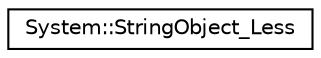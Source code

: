 digraph G
{
  edge [fontname="Helvetica",fontsize="10",labelfontname="Helvetica",labelfontsize="10"];
  node [fontname="Helvetica",fontsize="10",shape=record];
  rankdir="LR";
  Node1 [label="System::StringObject_Less",height=0.2,width=0.4,color="black", fillcolor="white", style="filled",URL="$class_system_1_1_string_object___less.html"];
}

